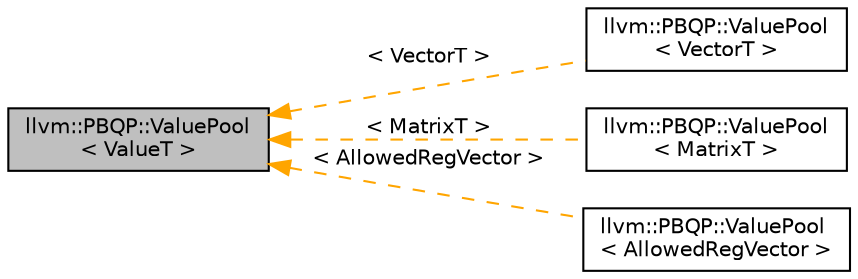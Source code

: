 digraph "llvm::PBQP::ValuePool&lt; ValueT &gt;"
{
 // LATEX_PDF_SIZE
  bgcolor="transparent";
  edge [fontname="Helvetica",fontsize="10",labelfontname="Helvetica",labelfontsize="10"];
  node [fontname="Helvetica",fontsize="10",shape="box"];
  rankdir="LR";
  Node1 [label="llvm::PBQP::ValuePool\l\< ValueT \>",height=0.2,width=0.4,color="black", fillcolor="grey75", style="filled", fontcolor="black",tooltip=" "];
  Node1 -> Node2 [dir="back",color="orange",fontsize="10",style="dashed",label=" \< VectorT \>" ,fontname="Helvetica"];
  Node2 [label="llvm::PBQP::ValuePool\l\< VectorT \>",height=0.2,width=0.4,color="black",URL="$classllvm_1_1PBQP_1_1ValuePool.html",tooltip=" "];
  Node1 -> Node3 [dir="back",color="orange",fontsize="10",style="dashed",label=" \< MatrixT \>" ,fontname="Helvetica"];
  Node3 [label="llvm::PBQP::ValuePool\l\< MatrixT \>",height=0.2,width=0.4,color="black",URL="$classllvm_1_1PBQP_1_1ValuePool.html",tooltip=" "];
  Node1 -> Node4 [dir="back",color="orange",fontsize="10",style="dashed",label=" \< AllowedRegVector \>" ,fontname="Helvetica"];
  Node4 [label="llvm::PBQP::ValuePool\l\< AllowedRegVector \>",height=0.2,width=0.4,color="black",URL="$classllvm_1_1PBQP_1_1ValuePool.html",tooltip=" "];
}
